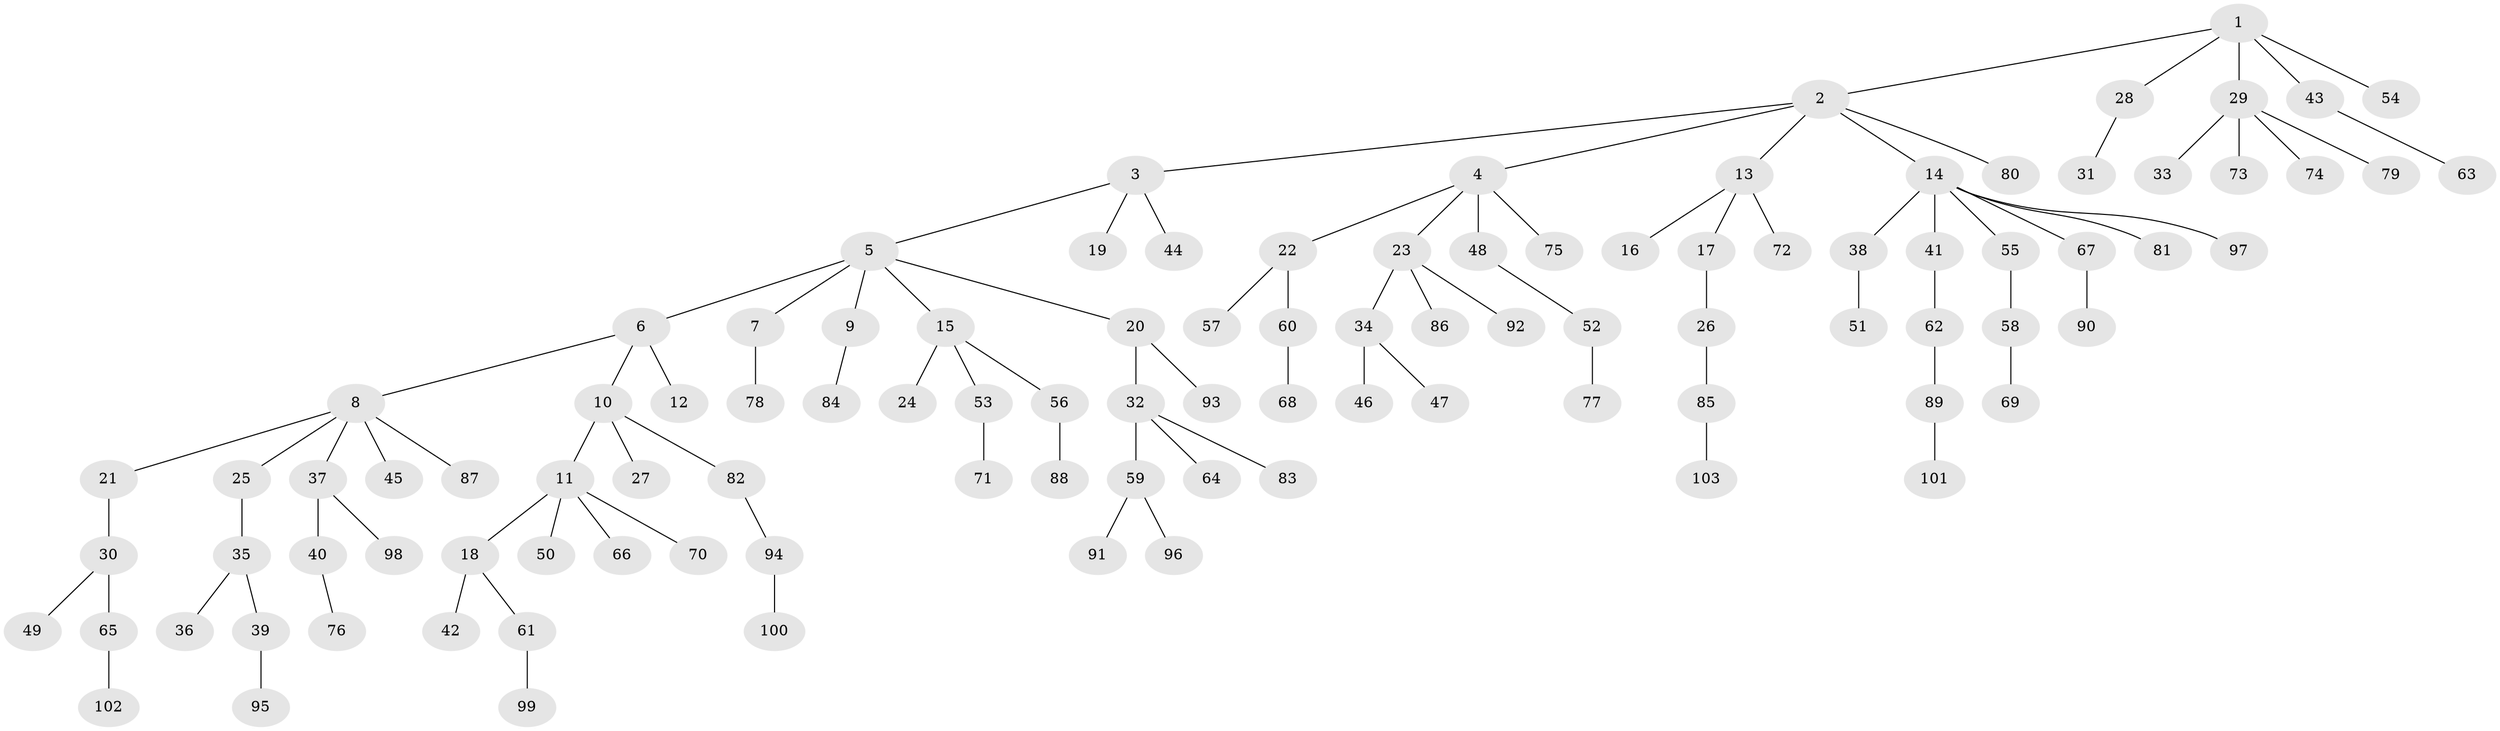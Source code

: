 // coarse degree distribution, {3: 0.16129032258064516, 5: 0.03225806451612903, 2: 0.22580645161290322, 6: 0.03225806451612903, 1: 0.5161290322580645, 4: 0.03225806451612903}
// Generated by graph-tools (version 1.1) at 2025/51/03/04/25 22:51:29]
// undirected, 103 vertices, 102 edges
graph export_dot {
  node [color=gray90,style=filled];
  1;
  2;
  3;
  4;
  5;
  6;
  7;
  8;
  9;
  10;
  11;
  12;
  13;
  14;
  15;
  16;
  17;
  18;
  19;
  20;
  21;
  22;
  23;
  24;
  25;
  26;
  27;
  28;
  29;
  30;
  31;
  32;
  33;
  34;
  35;
  36;
  37;
  38;
  39;
  40;
  41;
  42;
  43;
  44;
  45;
  46;
  47;
  48;
  49;
  50;
  51;
  52;
  53;
  54;
  55;
  56;
  57;
  58;
  59;
  60;
  61;
  62;
  63;
  64;
  65;
  66;
  67;
  68;
  69;
  70;
  71;
  72;
  73;
  74;
  75;
  76;
  77;
  78;
  79;
  80;
  81;
  82;
  83;
  84;
  85;
  86;
  87;
  88;
  89;
  90;
  91;
  92;
  93;
  94;
  95;
  96;
  97;
  98;
  99;
  100;
  101;
  102;
  103;
  1 -- 2;
  1 -- 28;
  1 -- 29;
  1 -- 43;
  1 -- 54;
  2 -- 3;
  2 -- 4;
  2 -- 13;
  2 -- 14;
  2 -- 80;
  3 -- 5;
  3 -- 19;
  3 -- 44;
  4 -- 22;
  4 -- 23;
  4 -- 48;
  4 -- 75;
  5 -- 6;
  5 -- 7;
  5 -- 9;
  5 -- 15;
  5 -- 20;
  6 -- 8;
  6 -- 10;
  6 -- 12;
  7 -- 78;
  8 -- 21;
  8 -- 25;
  8 -- 37;
  8 -- 45;
  8 -- 87;
  9 -- 84;
  10 -- 11;
  10 -- 27;
  10 -- 82;
  11 -- 18;
  11 -- 50;
  11 -- 66;
  11 -- 70;
  13 -- 16;
  13 -- 17;
  13 -- 72;
  14 -- 38;
  14 -- 41;
  14 -- 55;
  14 -- 67;
  14 -- 81;
  14 -- 97;
  15 -- 24;
  15 -- 53;
  15 -- 56;
  17 -- 26;
  18 -- 42;
  18 -- 61;
  20 -- 32;
  20 -- 93;
  21 -- 30;
  22 -- 57;
  22 -- 60;
  23 -- 34;
  23 -- 86;
  23 -- 92;
  25 -- 35;
  26 -- 85;
  28 -- 31;
  29 -- 33;
  29 -- 73;
  29 -- 74;
  29 -- 79;
  30 -- 49;
  30 -- 65;
  32 -- 59;
  32 -- 64;
  32 -- 83;
  34 -- 46;
  34 -- 47;
  35 -- 36;
  35 -- 39;
  37 -- 40;
  37 -- 98;
  38 -- 51;
  39 -- 95;
  40 -- 76;
  41 -- 62;
  43 -- 63;
  48 -- 52;
  52 -- 77;
  53 -- 71;
  55 -- 58;
  56 -- 88;
  58 -- 69;
  59 -- 91;
  59 -- 96;
  60 -- 68;
  61 -- 99;
  62 -- 89;
  65 -- 102;
  67 -- 90;
  82 -- 94;
  85 -- 103;
  89 -- 101;
  94 -- 100;
}
